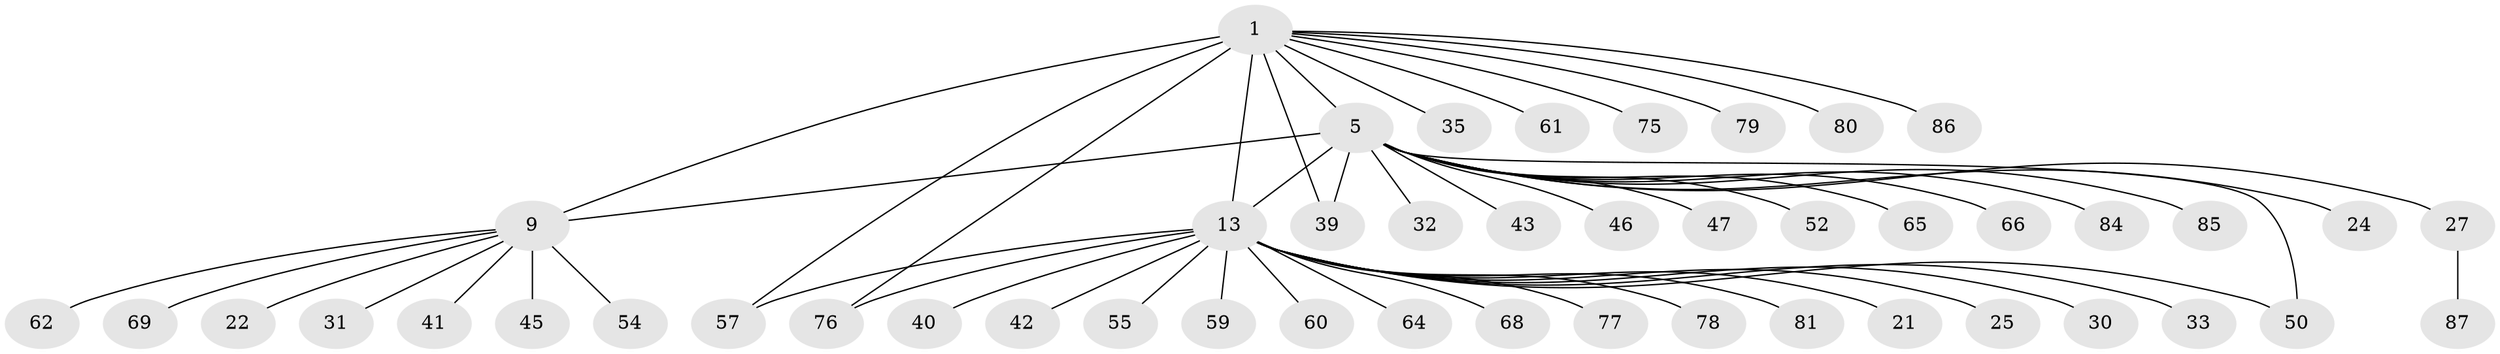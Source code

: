 // original degree distribution, {3: 0.06382978723404255, 8: 0.05319148936170213, 10: 0.010638297872340425, 5: 0.0425531914893617, 7: 0.031914893617021274, 9: 0.031914893617021274, 6: 0.010638297872340425, 14: 0.010638297872340425, 4: 0.010638297872340425, 1: 0.574468085106383, 2: 0.1595744680851064}
// Generated by graph-tools (version 1.1) at 2025/15/03/09/25 04:15:49]
// undirected, 47 vertices, 52 edges
graph export_dot {
graph [start="1"]
  node [color=gray90,style=filled];
  1 [super="+2+4"];
  5 [super="+71+51+17+63+6"];
  9 [super="+53+38+49+10+37+11"];
  13 [super="+14+15+74"];
  21;
  22;
  24;
  25 [super="+73"];
  27 [super="+48+70"];
  30;
  31;
  32;
  33;
  35;
  39;
  40;
  41;
  42;
  43;
  45 [super="+83"];
  46;
  47;
  50;
  52;
  54;
  55;
  57 [super="+82"];
  59;
  60;
  61;
  62;
  64;
  65;
  66;
  68;
  69;
  75;
  76;
  77;
  78;
  79;
  80 [super="+93+92"];
  81;
  84;
  85;
  86;
  87;
  1 -- 9 [weight=3];
  1 -- 75;
  1 -- 13 [weight=5];
  1 -- 76;
  1 -- 79;
  1 -- 80;
  1 -- 86;
  1 -- 35;
  1 -- 39;
  1 -- 57;
  1 -- 61;
  1 -- 5 [weight=3];
  5 -- 32;
  5 -- 39;
  5 -- 9;
  5 -- 43;
  5 -- 13 [weight=5];
  5 -- 46;
  5 -- 47;
  5 -- 52;
  5 -- 24;
  5 -- 65;
  5 -- 66;
  5 -- 50;
  5 -- 84;
  5 -- 85;
  5 -- 27;
  9 -- 31;
  9 -- 54;
  9 -- 69;
  9 -- 22;
  9 -- 45;
  9 -- 62;
  9 -- 41;
  13 -- 68;
  13 -- 77;
  13 -- 78;
  13 -- 81;
  13 -- 30;
  13 -- 33;
  13 -- 40;
  13 -- 50;
  13 -- 55;
  13 -- 59;
  13 -- 60;
  13 -- 64;
  13 -- 42;
  13 -- 76;
  13 -- 21;
  13 -- 57;
  13 -- 25;
  27 -- 87;
}
